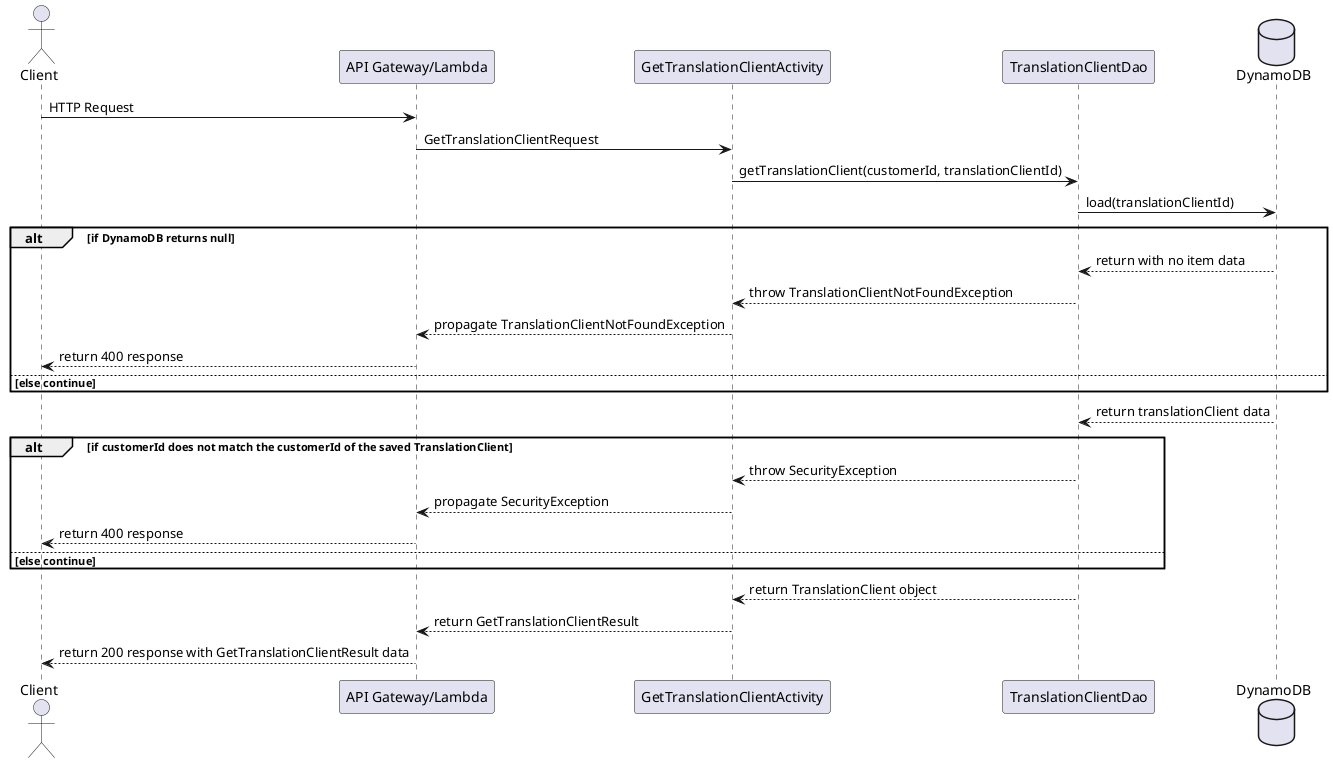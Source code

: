 @startuml

actor Client
participant "API Gateway/Lambda"
participant GetTranslationClientActivity
participant TranslationClientDao
database    DynamoDB

Client -> "API Gateway/Lambda" : HTTP Request
"API Gateway/Lambda" -> GetTranslationClientActivity : GetTranslationClientRequest
GetTranslationClientActivity -> TranslationClientDao : getTranslationClient(customerId, translationClientId)
TranslationClientDao -> DynamoDB : load(translationClientId)

alt if DynamoDB returns null
    DynamoDB --> TranslationClientDao : return with no item data
    TranslationClientDao --> GetTranslationClientActivity : throw TranslationClientNotFoundException
    GetTranslationClientActivity --> "API Gateway/Lambda" : propagate TranslationClientNotFoundException
    "API Gateway/Lambda" --> Client : return 400 response
else else continue
end

DynamoDB --> TranslationClientDao : return translationClient data

alt if customerId does not match the customerId of the saved TranslationClient
    TranslationClientDao --> GetTranslationClientActivity : throw SecurityException
    GetTranslationClientActivity --> "API Gateway/Lambda" : propagate SecurityException
    "API Gateway/Lambda" --> Client : return 400 response
else else continue
end

TranslationClientDao --> GetTranslationClientActivity : return TranslationClient object
GetTranslationClientActivity --> "API Gateway/Lambda" : return GetTranslationClientResult
"API Gateway/Lambda" --> Client : return 200 response with GetTranslationClientResult data

@enduml